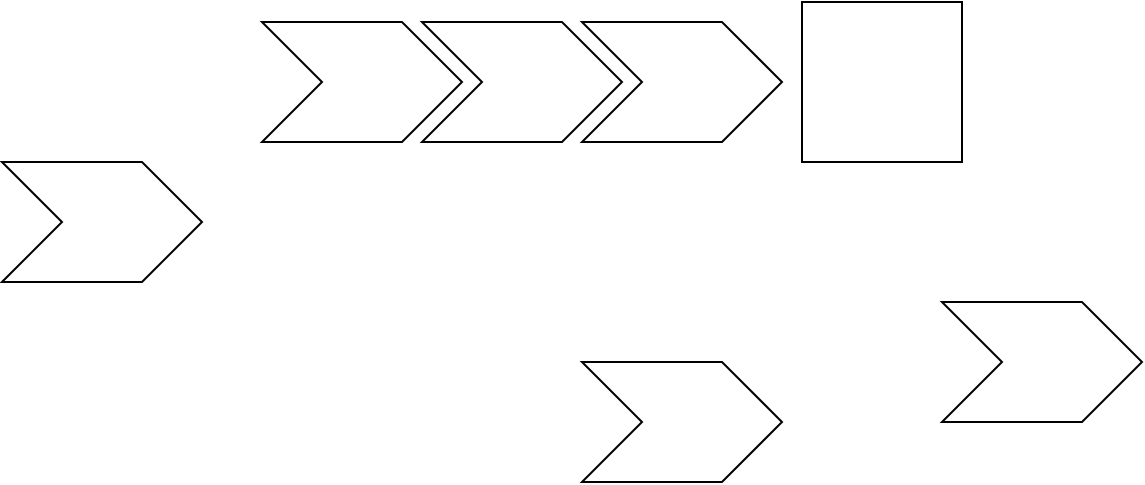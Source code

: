 <mxfile version="13.7.9" type="device"><diagram id="YNa5wj0jcbtgc3Fz9out" name="Page-1"><mxGraphModel dx="1882" dy="1307" grid="1" gridSize="10" guides="1" tooltips="1" connect="1" arrows="1" fold="1" page="1" pageScale="1" pageWidth="1169" pageHeight="827" math="0" shadow="0"><root><mxCell id="0"/><mxCell id="1" parent="0"/><mxCell id="q23GwF9P9_ul8pjUGVXC-1" value="" style="html=1;shadow=0;dashed=0;align=center;verticalAlign=middle;shape=mxgraph.arrows2.arrow;dy=0;dx=30;notch=30;" vertex="1" parent="1"><mxGeometry x="460" y="450" width="100" height="60" as="geometry"/></mxCell><mxCell id="q23GwF9P9_ul8pjUGVXC-2" value="" style="html=1;shadow=0;dashed=0;align=center;verticalAlign=middle;shape=mxgraph.arrows2.arrow;dy=0;dx=30;notch=30;" vertex="1" parent="1"><mxGeometry x="330" y="520" width="100" height="60" as="geometry"/></mxCell><mxCell id="q23GwF9P9_ul8pjUGVXC-3" value="" style="html=1;shadow=0;dashed=0;align=center;verticalAlign=middle;shape=mxgraph.arrows2.arrow;dy=0;dx=30;notch=30;" vertex="1" parent="1"><mxGeometry x="620" y="620" width="100" height="60" as="geometry"/></mxCell><mxCell id="q23GwF9P9_ul8pjUGVXC-4" value="" style="html=1;shadow=0;dashed=0;align=center;verticalAlign=middle;shape=mxgraph.arrows2.arrow;dy=0;dx=30;notch=30;" vertex="1" parent="1"><mxGeometry x="540" y="450" width="100" height="60" as="geometry"/></mxCell><mxCell id="q23GwF9P9_ul8pjUGVXC-5" value="" style="html=1;shadow=0;dashed=0;align=center;verticalAlign=middle;shape=mxgraph.arrows2.arrow;dy=0;dx=30;notch=30;" vertex="1" parent="1"><mxGeometry x="800" y="590" width="100" height="60" as="geometry"/></mxCell><mxCell id="q23GwF9P9_ul8pjUGVXC-6" value="" style="html=1;shadow=0;dashed=0;align=center;verticalAlign=middle;shape=mxgraph.arrows2.arrow;dy=0;dx=30;notch=30;" vertex="1" parent="1"><mxGeometry x="620" y="450" width="100" height="60" as="geometry"/></mxCell><mxCell id="q23GwF9P9_ul8pjUGVXC-7" value="" style="whiteSpace=wrap;html=1;aspect=fixed;" vertex="1" parent="1"><mxGeometry x="730" y="440" width="80" height="80" as="geometry"/></mxCell></root></mxGraphModel></diagram></mxfile>